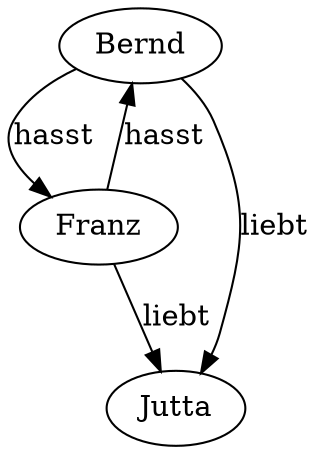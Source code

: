 digraph Beziehungen {
Bernd -> Franz [label="hasst"]
Franz -> Bernd [label="hasst"]
Franz -> Jutta [label="liebt"]
Bernd -> Jutta [label="liebt"]
}
